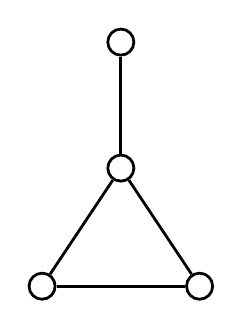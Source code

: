 \begin{tikzpicture}
    \tikzstyle{vertex}=[draw,circle,line width=1.0pt];
    \tikzstyle{myedge}=[line width=1.0pt];
    \node[vertex] (v1) at (0, 0) {};
    \node[vertex] (v2) at (2, 0) {};
    \node[vertex] (v3) at (1.0, 1.5) {};
    \node[vertex] (v4) at (1.0, 3.1) {};

    \draw[myedge] (v1) edge (v2);
    \draw[myedge] (v1) edge (v3);
    \draw[myedge] (v2) edge (v3);
    \draw[myedge] (v3) edge (v4);
\end{tikzpicture}
